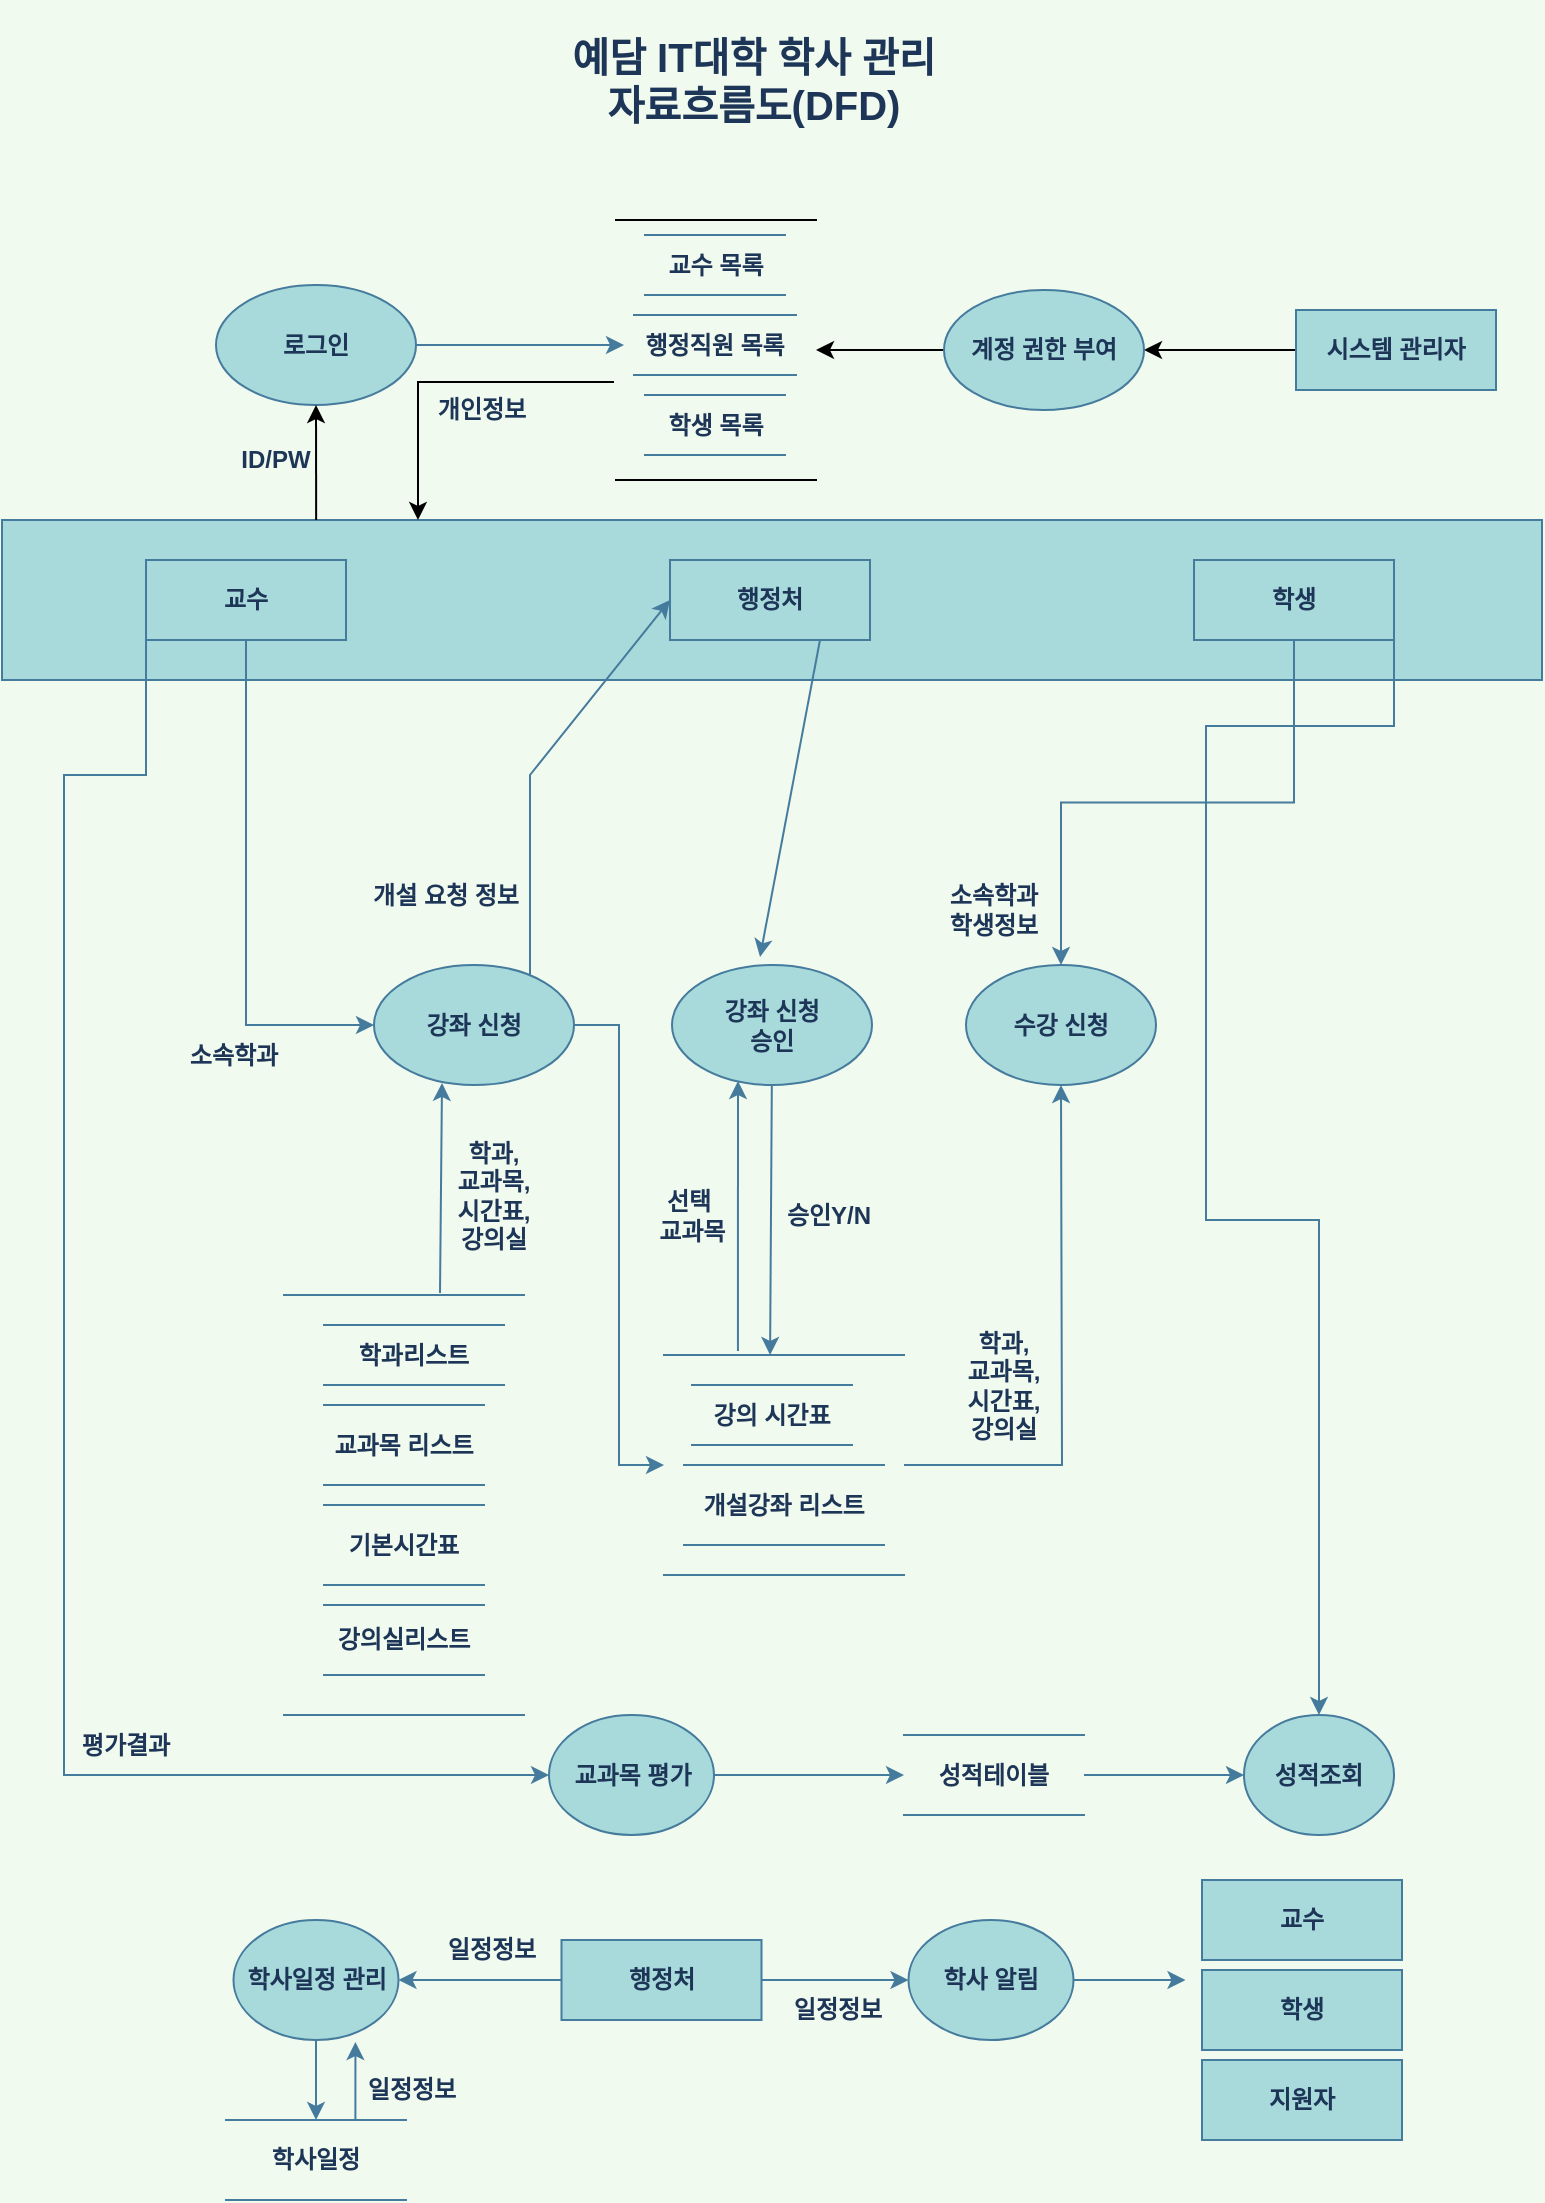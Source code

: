 <mxfile version="20.2.2" type="device" pages="2"><diagram id="mvgPFQH_pBVeS3zwTWpL" name="페이지-1"><mxGraphModel dx="841" dy="695" grid="1" gridSize="10" guides="1" tooltips="1" connect="1" arrows="1" fold="1" page="1" pageScale="1" pageWidth="827" pageHeight="1169" background="#F1FAEE" math="0" shadow="0"><root><mxCell id="0"/><mxCell id="1" parent="0"/><mxCell id="rc4kcuQrllGmfIC4RtSe-54" value="" style="rounded=0;whiteSpace=wrap;html=1;labelPosition=center;verticalLabelPosition=top;align=center;verticalAlign=bottom;fontStyle=1;fillColor=#A8DADC;strokeColor=#457B9D;fontColor=#1D3557;" parent="1" vertex="1"><mxGeometry x="23" y="300" width="770" height="80" as="geometry"/></mxCell><mxCell id="5xznS0viRbrFwqRoojOV-14" style="edgeStyle=orthogonalEdgeStyle;rounded=0;orthogonalLoop=1;jettySize=auto;html=1;exitX=1;exitY=0.25;exitDx=0;exitDy=0;entryX=0.5;entryY=0;entryDx=0;entryDy=0;fontStyle=1;labelBackgroundColor=#F1FAEE;strokeColor=#457B9D;fontColor=#1D3557;" parent="1" source="rc4kcuQrllGmfIC4RtSe-1" target="lZUPGdvUHcXAuBMS8ha5-7" edge="1"><mxGeometry relative="1" as="geometry"><Array as="points"><mxPoint x="625" y="403"/><mxPoint x="625" y="650"/><mxPoint x="682" y="650"/></Array></mxGeometry></mxCell><mxCell id="kKfpxM_QCzjCGFVqRYWb-4" style="edgeStyle=orthogonalEdgeStyle;rounded=0;orthogonalLoop=1;jettySize=auto;html=1;exitX=0.5;exitY=1;exitDx=0;exitDy=0;entryX=0.5;entryY=0;entryDx=0;entryDy=0;fontSize=12;labelBackgroundColor=#F1FAEE;strokeColor=#457B9D;fontColor=#1D3557;" parent="1" source="rc4kcuQrllGmfIC4RtSe-1" target="5xznS0viRbrFwqRoojOV-1" edge="1"><mxGeometry relative="1" as="geometry"/></mxCell><mxCell id="kKfpxM_QCzjCGFVqRYWb-3" style="edgeStyle=orthogonalEdgeStyle;rounded=0;orthogonalLoop=1;jettySize=auto;html=1;exitX=1;exitY=0.5;exitDx=0;exitDy=0;entryX=0;entryY=0.5;entryDx=0;entryDy=0;fontSize=12;labelBackgroundColor=#F1FAEE;strokeColor=#457B9D;fontColor=#1D3557;" parent="1" source="rc4kcuQrllGmfIC4RtSe-2" target="5rL8pszf8tHpsAX3QfmT-16" edge="1"><mxGeometry relative="1" as="geometry"/></mxCell><mxCell id="rc4kcuQrllGmfIC4RtSe-2" value="강좌 신청" style="ellipse;whiteSpace=wrap;html=1;fontStyle=1;fontSize=12;fillColor=#A8DADC;strokeColor=#457B9D;fontColor=#1D3557;" parent="1" vertex="1"><mxGeometry x="209" y="522.5" width="100" height="60" as="geometry"/></mxCell><mxCell id="5xznS0viRbrFwqRoojOV-16" style="edgeStyle=orthogonalEdgeStyle;rounded=0;orthogonalLoop=1;jettySize=auto;html=1;exitX=0;exitY=0.5;exitDx=0;exitDy=0;entryX=0;entryY=0.5;entryDx=0;entryDy=0;fontStyle=1;labelBackgroundColor=#F1FAEE;strokeColor=#457B9D;fontColor=#1D3557;" parent="1" source="rc4kcuQrllGmfIC4RtSe-4" target="5xznS0viRbrFwqRoojOV-15" edge="1"><mxGeometry relative="1" as="geometry"><Array as="points"><mxPoint x="54" y="427.5"/><mxPoint x="54" y="927.5"/></Array></mxGeometry></mxCell><mxCell id="rc4kcuQrllGmfIC4RtSe-9" value="개설강좌 리스트" style="shape=partialRectangle;whiteSpace=wrap;html=1;left=0;right=0;fillColor=none;fontStyle=1;strokeColor=#457B9D;fontColor=#1D3557;" parent="1" vertex="1"><mxGeometry x="364" y="772.5" width="100" height="40" as="geometry"/></mxCell><mxCell id="rc4kcuQrllGmfIC4RtSe-24" value="학생 목록" style="shape=partialRectangle;whiteSpace=wrap;html=1;left=0;right=0;fillColor=none;fontStyle=1;strokeColor=#457B9D;fontColor=#1D3557;" parent="1" vertex="1"><mxGeometry x="344.5" y="237.5" width="70" height="30" as="geometry"/></mxCell><mxCell id="rc4kcuQrllGmfIC4RtSe-25" value="교수 목록" style="shape=partialRectangle;whiteSpace=wrap;html=1;left=0;right=0;fillColor=none;fontStyle=1;strokeColor=#457B9D;fontColor=#1D3557;" parent="1" vertex="1"><mxGeometry x="344.5" y="157.5" width="70" height="30" as="geometry"/></mxCell><mxCell id="rc4kcuQrllGmfIC4RtSe-26" value="학과리스트" style="shape=partialRectangle;whiteSpace=wrap;html=1;left=0;right=0;fillColor=none;fontStyle=1;strokeColor=#457B9D;fontColor=#1D3557;" parent="1" vertex="1"><mxGeometry x="184" y="702.5" width="90" height="30" as="geometry"/></mxCell><mxCell id="rc4kcuQrllGmfIC4RtSe-33" value="강의실리스트" style="shape=partialRectangle;whiteSpace=wrap;html=1;left=0;right=0;fillColor=none;fontStyle=1;strokeColor=#457B9D;fontColor=#1D3557;" parent="1" vertex="1"><mxGeometry x="184" y="842.5" width="80" height="35" as="geometry"/></mxCell><mxCell id="Oprtr6oC2xN7_Xdj-hmA-3" style="edgeStyle=orthogonalEdgeStyle;rounded=0;orthogonalLoop=1;jettySize=auto;html=1;exitX=1;exitY=0.5;exitDx=0;exitDy=0;fontStyle=1;labelBackgroundColor=#F1FAEE;strokeColor=#457B9D;fontColor=#1D3557;" parent="1" source="Ha5POSenrONXyibbZMFF-6" edge="1"><mxGeometry relative="1" as="geometry"><mxPoint x="334" y="212.5" as="targetPoint"/><mxPoint x="224" y="212.5" as="sourcePoint"/></mxGeometry></mxCell><mxCell id="rc4kcuQrllGmfIC4RtSe-65" value="기본시간표" style="shape=partialRectangle;whiteSpace=wrap;html=1;left=0;right=0;fillColor=none;fontStyle=1;strokeColor=#457B9D;fontColor=#1D3557;" parent="1" vertex="1"><mxGeometry x="184" y="792.5" width="80" height="40" as="geometry"/></mxCell><mxCell id="rc4kcuQrllGmfIC4RtSe-66" value="강의 시간표" style="shape=partialRectangle;whiteSpace=wrap;html=1;left=0;right=0;fillColor=none;fontStyle=1;strokeColor=#457B9D;fontColor=#1D3557;" parent="1" vertex="1"><mxGeometry x="368" y="732.5" width="80" height="30" as="geometry"/></mxCell><mxCell id="rc4kcuQrllGmfIC4RtSe-68" value="교과목 리스트" style="shape=partialRectangle;whiteSpace=wrap;html=1;left=0;right=0;fillColor=none;fontStyle=1;strokeColor=#457B9D;fontColor=#1D3557;" parent="1" vertex="1"><mxGeometry x="184" y="742.5" width="80" height="40" as="geometry"/></mxCell><mxCell id="Oprtr6oC2xN7_Xdj-hmA-4" value="ID/PW" style="text;html=1;strokeColor=none;fillColor=none;align=center;verticalAlign=middle;whiteSpace=wrap;rounded=0;fontStyle=1;fontColor=#1D3557;" parent="1" vertex="1"><mxGeometry x="130" y="255" width="60" height="30" as="geometry"/></mxCell><mxCell id="Oprtr6oC2xN7_Xdj-hmA-9" value="개인정보" style="text;html=1;strokeColor=none;fillColor=none;align=center;verticalAlign=middle;whiteSpace=wrap;rounded=0;fontStyle=1;fontColor=#1D3557;" parent="1" vertex="1"><mxGeometry x="232.75" y="235" width="60" height="20" as="geometry"/></mxCell><mxCell id="5rL8pszf8tHpsAX3QfmT-3" value="" style="shape=partialRectangle;whiteSpace=wrap;html=1;left=0;right=0;fillColor=none;fontStyle=1;strokeColor=#457B9D;fontColor=#1D3557;" parent="1" vertex="1"><mxGeometry x="164" y="687.5" width="120" height="210" as="geometry"/></mxCell><mxCell id="5rL8pszf8tHpsAX3QfmT-5" value="" style="endArrow=classic;html=1;rounded=0;entryX=0.34;entryY=0.983;entryDx=0;entryDy=0;entryPerimeter=0;exitX=0.65;exitY=-0.005;exitDx=0;exitDy=0;exitPerimeter=0;fontStyle=1;labelBackgroundColor=#F1FAEE;strokeColor=#457B9D;fontColor=#1D3557;" parent="1" source="5rL8pszf8tHpsAX3QfmT-3" target="rc4kcuQrllGmfIC4RtSe-2" edge="1"><mxGeometry width="50" height="50" relative="1" as="geometry"><mxPoint x="254" y="652.5" as="sourcePoint"/><mxPoint x="304" y="602.5" as="targetPoint"/></mxGeometry></mxCell><mxCell id="5rL8pszf8tHpsAX3QfmT-6" value="학과, &lt;br&gt;교과목, &lt;br&gt;시간표, &lt;br&gt;강의실" style="text;html=1;strokeColor=none;fillColor=none;align=center;verticalAlign=middle;whiteSpace=wrap;rounded=0;fontStyle=1;fontColor=#1D3557;" parent="1" vertex="1"><mxGeometry x="239" y="607.5" width="60" height="60" as="geometry"/></mxCell><mxCell id="5rL8pszf8tHpsAX3QfmT-8" value="소속학과" style="text;html=1;strokeColor=none;fillColor=none;align=center;verticalAlign=middle;whiteSpace=wrap;rounded=0;fontStyle=1;fontColor=#1D3557;" parent="1" vertex="1"><mxGeometry x="104" y="552.5" width="70" height="30" as="geometry"/></mxCell><mxCell id="5rL8pszf8tHpsAX3QfmT-12" value="" style="endArrow=classic;html=1;rounded=0;exitX=0.78;exitY=0.083;exitDx=0;exitDy=0;exitPerimeter=0;entryX=0;entryY=0.5;entryDx=0;entryDy=0;fontStyle=1;labelBackgroundColor=#F1FAEE;strokeColor=#457B9D;fontColor=#1D3557;" parent="1" source="rc4kcuQrllGmfIC4RtSe-2" target="rc4kcuQrllGmfIC4RtSe-3" edge="1"><mxGeometry width="50" height="50" relative="1" as="geometry"><mxPoint x="424" y="617.5" as="sourcePoint"/><mxPoint x="474" y="567.5" as="targetPoint"/><Array as="points"><mxPoint x="287" y="427.5"/></Array></mxGeometry></mxCell><mxCell id="5rL8pszf8tHpsAX3QfmT-13" value="" style="endArrow=classic;html=1;rounded=0;exitX=0.75;exitY=1;exitDx=0;exitDy=0;entryX=0.44;entryY=-0.067;entryDx=0;entryDy=0;entryPerimeter=0;fontStyle=1;labelBackgroundColor=#F1FAEE;strokeColor=#457B9D;fontColor=#1D3557;" parent="1" source="rc4kcuQrllGmfIC4RtSe-3" target="5rL8pszf8tHpsAX3QfmT-25" edge="1"><mxGeometry width="50" height="50" relative="1" as="geometry"><mxPoint x="424" y="617.5" as="sourcePoint"/><mxPoint x="474" y="567.5" as="targetPoint"/></mxGeometry></mxCell><mxCell id="5rL8pszf8tHpsAX3QfmT-16" value="" style="shape=partialRectangle;whiteSpace=wrap;html=1;left=0;right=0;fillColor=none;fontStyle=1;strokeColor=#457B9D;fontColor=#1D3557;" parent="1" vertex="1"><mxGeometry x="354" y="717.5" width="120" height="110" as="geometry"/></mxCell><mxCell id="5rL8pszf8tHpsAX3QfmT-18" value="" style="endArrow=classic;html=1;rounded=0;entryX=0.5;entryY=1;entryDx=0;entryDy=0;exitX=1;exitY=0.5;exitDx=0;exitDy=0;fontStyle=1;labelBackgroundColor=#F1FAEE;strokeColor=#457B9D;fontColor=#1D3557;" parent="1" source="5rL8pszf8tHpsAX3QfmT-16" target="5xznS0viRbrFwqRoojOV-1" edge="1"><mxGeometry width="50" height="50" relative="1" as="geometry"><mxPoint x="484" y="617.5" as="sourcePoint"/><mxPoint x="414" y="677.5" as="targetPoint"/><Array as="points"><mxPoint x="553" y="772.5"/></Array></mxGeometry></mxCell><mxCell id="5rL8pszf8tHpsAX3QfmT-25" value="강좌 신청&lt;br style=&quot;font-size: 12px;&quot;&gt;승인" style="ellipse;whiteSpace=wrap;html=1;fontStyle=1;fontSize=12;fillColor=#A8DADC;strokeColor=#457B9D;fontColor=#1D3557;" parent="1" vertex="1"><mxGeometry x="358" y="522.5" width="100" height="60" as="geometry"/></mxCell><mxCell id="5rL8pszf8tHpsAX3QfmT-26" value="" style="endArrow=classic;html=1;rounded=0;exitX=0.308;exitY=-0.018;exitDx=0;exitDy=0;exitPerimeter=0;fontStyle=1;entryX=0.33;entryY=0.967;entryDx=0;entryDy=0;entryPerimeter=0;labelBackgroundColor=#F1FAEE;strokeColor=#457B9D;fontColor=#1D3557;" parent="1" source="5rL8pszf8tHpsAX3QfmT-16" target="5rL8pszf8tHpsAX3QfmT-25" edge="1"><mxGeometry width="50" height="50" relative="1" as="geometry"><mxPoint x="384" y="707.5" as="sourcePoint"/><mxPoint x="395" y="592.5" as="targetPoint"/></mxGeometry></mxCell><mxCell id="5rL8pszf8tHpsAX3QfmT-27" value="" style="endArrow=classic;html=1;rounded=0;fontStyle=1;entryX=0.442;entryY=0;entryDx=0;entryDy=0;entryPerimeter=0;labelBackgroundColor=#F1FAEE;strokeColor=#457B9D;fontColor=#1D3557;" parent="1" source="5rL8pszf8tHpsAX3QfmT-25" target="5rL8pszf8tHpsAX3QfmT-16" edge="1"><mxGeometry width="50" height="50" relative="1" as="geometry"><mxPoint x="414" y="592.5" as="sourcePoint"/><mxPoint x="408" y="712.5" as="targetPoint"/></mxGeometry></mxCell><mxCell id="5rL8pszf8tHpsAX3QfmT-28" value="개설 요청 정보" style="text;html=1;strokeColor=none;fillColor=none;align=center;verticalAlign=middle;whiteSpace=wrap;rounded=0;fontStyle=1;fontColor=#1D3557;" parent="1" vertex="1"><mxGeometry x="195" y="472.5" width="100" height="30" as="geometry"/></mxCell><mxCell id="OLia4w6uEYepMBFUY2mY-2" value="선택&lt;br&gt;&amp;nbsp;교과목" style="text;html=1;strokeColor=none;fillColor=none;align=center;verticalAlign=middle;whiteSpace=wrap;rounded=0;fontStyle=1;fontColor=#1D3557;" parent="1" vertex="1"><mxGeometry x="339" y="632.5" width="55" height="30" as="geometry"/></mxCell><mxCell id="OLia4w6uEYepMBFUY2mY-3" value="승인Y/N" style="text;html=1;strokeColor=none;fillColor=none;align=center;verticalAlign=middle;whiteSpace=wrap;rounded=0;fontStyle=1;fontColor=#1D3557;" parent="1" vertex="1"><mxGeometry x="409" y="632.5" width="55" height="30" as="geometry"/></mxCell><mxCell id="OLia4w6uEYepMBFUY2mY-4" value="소속학과&lt;br&gt;학생정보" style="text;html=1;strokeColor=none;fillColor=none;align=center;verticalAlign=middle;whiteSpace=wrap;rounded=0;fontStyle=1;fontColor=#1D3557;" parent="1" vertex="1"><mxGeometry x="484" y="480" width="70" height="30" as="geometry"/></mxCell><mxCell id="OLia4w6uEYepMBFUY2mY-5" value="학과, &lt;br&gt;교과목, &lt;br&gt;시간표, &lt;br&gt;강의실" style="text;html=1;strokeColor=none;fillColor=none;align=center;verticalAlign=middle;whiteSpace=wrap;rounded=0;fontStyle=1;fontColor=#1D3557;" parent="1" vertex="1"><mxGeometry x="494" y="702.5" width="60" height="60" as="geometry"/></mxCell><mxCell id="5xznS0viRbrFwqRoojOV-18" style="edgeStyle=orthogonalEdgeStyle;rounded=0;orthogonalLoop=1;jettySize=auto;html=1;exitX=1;exitY=0.5;exitDx=0;exitDy=0;entryX=0;entryY=0.5;entryDx=0;entryDy=0;fontStyle=1;labelBackgroundColor=#F1FAEE;strokeColor=#457B9D;fontColor=#1D3557;" parent="1" source="lZUPGdvUHcXAuBMS8ha5-6" target="lZUPGdvUHcXAuBMS8ha5-7" edge="1"><mxGeometry relative="1" as="geometry"/></mxCell><mxCell id="lZUPGdvUHcXAuBMS8ha5-6" value="성적테이블" style="shape=partialRectangle;whiteSpace=wrap;html=1;left=0;right=0;fillColor=none;fontStyle=1;strokeColor=#457B9D;fontColor=#1D3557;" parent="1" vertex="1"><mxGeometry x="474" y="907.5" width="90" height="40" as="geometry"/></mxCell><mxCell id="lZUPGdvUHcXAuBMS8ha5-7" value="성적조회" style="ellipse;whiteSpace=wrap;html=1;fontStyle=1;fillColor=#A8DADC;strokeColor=#457B9D;fontColor=#1D3557;" parent="1" vertex="1"><mxGeometry x="644" y="897.5" width="75" height="60" as="geometry"/></mxCell><mxCell id="5xznS0viRbrFwqRoojOV-1" value="수강 신청" style="ellipse;whiteSpace=wrap;html=1;fontStyle=1;fontSize=12;fillColor=#A8DADC;strokeColor=#457B9D;fontColor=#1D3557;" parent="1" vertex="1"><mxGeometry x="505" y="522.5" width="95" height="60" as="geometry"/></mxCell><mxCell id="5xznS0viRbrFwqRoojOV-17" style="edgeStyle=orthogonalEdgeStyle;rounded=0;orthogonalLoop=1;jettySize=auto;html=1;exitX=1;exitY=0.5;exitDx=0;exitDy=0;fontStyle=1;labelBackgroundColor=#F1FAEE;strokeColor=#457B9D;fontColor=#1D3557;" parent="1" source="5xznS0viRbrFwqRoojOV-15" target="lZUPGdvUHcXAuBMS8ha5-6" edge="1"><mxGeometry relative="1" as="geometry"/></mxCell><mxCell id="5xznS0viRbrFwqRoojOV-15" value="교과목 평가" style="ellipse;whiteSpace=wrap;html=1;fontStyle=1;fillColor=#A8DADC;strokeColor=#457B9D;fontColor=#1D3557;" parent="1" vertex="1"><mxGeometry x="296.5" y="897.5" width="82.5" height="60" as="geometry"/></mxCell><mxCell id="rc4kcuQrllGmfIC4RtSe-1" value="학생" style="rounded=0;whiteSpace=wrap;html=1;fontStyle=1;fillColor=#A8DADC;strokeColor=#457B9D;fontColor=#1D3557;" parent="1" vertex="1"><mxGeometry x="619" y="320" width="100" height="40" as="geometry"/></mxCell><mxCell id="rc4kcuQrllGmfIC4RtSe-3" value="행정처" style="rounded=0;whiteSpace=wrap;html=1;fontStyle=1;fillColor=#A8DADC;strokeColor=#457B9D;fontColor=#1D3557;" parent="1" vertex="1"><mxGeometry x="357" y="320" width="100" height="40" as="geometry"/></mxCell><mxCell id="L8hhQz4oEpqJzSxvctFy-10" style="edgeStyle=orthogonalEdgeStyle;rounded=0;orthogonalLoop=1;jettySize=auto;html=1;exitX=0.5;exitY=1;exitDx=0;exitDy=0;entryX=0;entryY=0.5;entryDx=0;entryDy=0;fontSize=12;labelBackgroundColor=#F1FAEE;strokeColor=#457B9D;fontColor=#1D3557;" parent="1" source="rc4kcuQrllGmfIC4RtSe-4" target="rc4kcuQrllGmfIC4RtSe-2" edge="1"><mxGeometry relative="1" as="geometry"/></mxCell><mxCell id="rc4kcuQrllGmfIC4RtSe-4" value="교수" style="rounded=0;whiteSpace=wrap;html=1;fontStyle=1;fillColor=#A8DADC;strokeColor=#457B9D;fontColor=#1D3557;" parent="1" vertex="1"><mxGeometry x="95" y="320" width="100" height="40" as="geometry"/></mxCell><mxCell id="sQsRggbC_ZK0hInP1Gug-4" value="예담 IT대학 학사 관리 &lt;br style=&quot;font-size: 20px;&quot;&gt;자료흐름도(DFD)" style="text;html=1;strokeColor=none;fillColor=none;align=center;verticalAlign=middle;whiteSpace=wrap;rounded=0;fontColor=#1D3557;fontSize=20;fontStyle=1" parent="1" vertex="1"><mxGeometry x="184" y="40" width="430" height="80" as="geometry"/></mxCell><mxCell id="mFo_n9Xzj253SpZrsof--2" style="edgeStyle=orthogonalEdgeStyle;rounded=0;orthogonalLoop=1;jettySize=auto;html=1;exitX=0.5;exitY=1;exitDx=0;exitDy=0;entryX=0.5;entryY=0;entryDx=0;entryDy=0;fontColor=#1D3557;strokeColor=#457B9D;fillColor=#A8DADC;" parent="1" source="8o06ItRzcqgwmUaejW6O-1" target="8o06ItRzcqgwmUaejW6O-3" edge="1"><mxGeometry relative="1" as="geometry"/></mxCell><mxCell id="8o06ItRzcqgwmUaejW6O-1" value="학사일정 관리" style="ellipse;whiteSpace=wrap;html=1;fontStyle=1;fillColor=#A8DADC;strokeColor=#457B9D;fontColor=#1D3557;" parent="1" vertex="1"><mxGeometry x="138.75" y="1000" width="82.5" height="60" as="geometry"/></mxCell><mxCell id="mFo_n9Xzj253SpZrsof--8" style="edgeStyle=orthogonalEdgeStyle;rounded=0;orthogonalLoop=1;jettySize=auto;html=1;exitX=1;exitY=0.5;exitDx=0;exitDy=0;fontColor=#1D3557;strokeColor=#457B9D;fillColor=#A8DADC;" parent="1" source="8o06ItRzcqgwmUaejW6O-2" edge="1"><mxGeometry relative="1" as="geometry"><mxPoint x="614.75" y="1030" as="targetPoint"/></mxGeometry></mxCell><mxCell id="8o06ItRzcqgwmUaejW6O-2" value="학사 알림" style="ellipse;whiteSpace=wrap;html=1;fontStyle=1;fillColor=#A8DADC;strokeColor=#457B9D;fontColor=#1D3557;" parent="1" vertex="1"><mxGeometry x="476.25" y="1000" width="82.5" height="60" as="geometry"/></mxCell><mxCell id="m9r3LZ04JssJmWbo6Gch-2" style="edgeStyle=orthogonalEdgeStyle;rounded=0;orthogonalLoop=1;jettySize=auto;html=1;exitX=0.75;exitY=0;exitDx=0;exitDy=0;entryX=0.739;entryY=1.017;entryDx=0;entryDy=0;entryPerimeter=0;fontColor=#1D3557;strokeColor=#457B9D;fillColor=#A8DADC;" parent="1" source="8o06ItRzcqgwmUaejW6O-3" target="8o06ItRzcqgwmUaejW6O-1" edge="1"><mxGeometry relative="1" as="geometry"/></mxCell><mxCell id="8o06ItRzcqgwmUaejW6O-3" value="학사일정" style="shape=partialRectangle;whiteSpace=wrap;html=1;left=0;right=0;fillColor=none;fontStyle=1;strokeColor=#457B9D;fontColor=#1D3557;" parent="1" vertex="1"><mxGeometry x="135" y="1100" width="90" height="40" as="geometry"/></mxCell><mxCell id="8o06ItRzcqgwmUaejW6O-4" value="평가결과" style="text;html=1;strokeColor=none;fillColor=none;align=center;verticalAlign=middle;whiteSpace=wrap;rounded=0;fontStyle=1;fontColor=#1D3557;" parent="1" vertex="1"><mxGeometry x="50" y="897.5" width="70" height="30" as="geometry"/></mxCell><mxCell id="mFo_n9Xzj253SpZrsof--1" style="edgeStyle=orthogonalEdgeStyle;rounded=0;orthogonalLoop=1;jettySize=auto;html=1;exitX=0;exitY=0.5;exitDx=0;exitDy=0;entryX=1;entryY=0.5;entryDx=0;entryDy=0;fontColor=#1D3557;strokeColor=#457B9D;fillColor=#A8DADC;" parent="1" source="b3f4qmE4Y7pNbjzTaPMt-1" target="8o06ItRzcqgwmUaejW6O-1" edge="1"><mxGeometry relative="1" as="geometry"/></mxCell><mxCell id="mFo_n9Xzj253SpZrsof--3" style="edgeStyle=orthogonalEdgeStyle;rounded=0;orthogonalLoop=1;jettySize=auto;html=1;exitX=1;exitY=0.5;exitDx=0;exitDy=0;entryX=0;entryY=0.5;entryDx=0;entryDy=0;fontColor=#1D3557;strokeColor=#457B9D;fillColor=#A8DADC;" parent="1" source="b3f4qmE4Y7pNbjzTaPMt-1" target="8o06ItRzcqgwmUaejW6O-2" edge="1"><mxGeometry relative="1" as="geometry"/></mxCell><mxCell id="b3f4qmE4Y7pNbjzTaPMt-1" value="행정처" style="rounded=0;whiteSpace=wrap;html=1;fontStyle=1;fillColor=#A8DADC;strokeColor=#457B9D;fontColor=#1D3557;" parent="1" vertex="1"><mxGeometry x="302.75" y="1010" width="100" height="40" as="geometry"/></mxCell><mxCell id="mFo_n9Xzj253SpZrsof--4" value="교수" style="rounded=0;whiteSpace=wrap;html=1;fontStyle=1;fillColor=#A8DADC;strokeColor=#457B9D;fontColor=#1D3557;" parent="1" vertex="1"><mxGeometry x="623" y="980" width="100" height="40" as="geometry"/></mxCell><mxCell id="mFo_n9Xzj253SpZrsof--6" value="지원자" style="rounded=0;whiteSpace=wrap;html=1;fontStyle=1;fillColor=#A8DADC;strokeColor=#457B9D;fontColor=#1D3557;" parent="1" vertex="1"><mxGeometry x="623" y="1070" width="100" height="40" as="geometry"/></mxCell><mxCell id="mFo_n9Xzj253SpZrsof--7" value="학생" style="rounded=0;whiteSpace=wrap;html=1;fontStyle=1;fillColor=#A8DADC;strokeColor=#457B9D;fontColor=#1D3557;" parent="1" vertex="1"><mxGeometry x="623" y="1025" width="100" height="40" as="geometry"/></mxCell><mxCell id="m9r3LZ04JssJmWbo6Gch-3" value="일정정보" style="text;html=1;strokeColor=none;fillColor=none;align=center;verticalAlign=middle;whiteSpace=wrap;rounded=0;fontStyle=1;fontColor=#1D3557;" parent="1" vertex="1"><mxGeometry x="192.75" y="1070" width="70" height="30" as="geometry"/></mxCell><mxCell id="m9r3LZ04JssJmWbo6Gch-4" value="일정정보" style="text;html=1;strokeColor=none;fillColor=none;align=center;verticalAlign=middle;whiteSpace=wrap;rounded=0;fontStyle=1;fontColor=#1D3557;" parent="1" vertex="1"><mxGeometry x="406.25" y="1030" width="70" height="30" as="geometry"/></mxCell><mxCell id="m9r3LZ04JssJmWbo6Gch-5" value="일정정보" style="text;html=1;strokeColor=none;fillColor=none;align=center;verticalAlign=middle;whiteSpace=wrap;rounded=0;fontStyle=1;fontColor=#1D3557;" parent="1" vertex="1"><mxGeometry x="232.75" y="1000" width="70" height="30" as="geometry"/></mxCell><mxCell id="Ha5POSenrONXyibbZMFF-1" value="행정직원 목록" style="shape=partialRectangle;whiteSpace=wrap;html=1;left=0;right=0;fillColor=none;fontStyle=1;strokeColor=#457B9D;fontColor=#1D3557;" vertex="1" parent="1"><mxGeometry x="339" y="197.5" width="81" height="30" as="geometry"/></mxCell><mxCell id="Ha5POSenrONXyibbZMFF-3" value="" style="shape=partialRectangle;whiteSpace=wrap;html=1;left=0;right=0;fillColor=none;" vertex="1" parent="1"><mxGeometry x="330" y="150" width="100" height="130" as="geometry"/></mxCell><mxCell id="Ha5POSenrONXyibbZMFF-9" style="edgeStyle=orthogonalEdgeStyle;rounded=0;orthogonalLoop=1;jettySize=auto;html=1;exitX=0;exitY=0.5;exitDx=0;exitDy=0;entryX=1;entryY=0.5;entryDx=0;entryDy=0;" edge="1" parent="1" source="Ha5POSenrONXyibbZMFF-4" target="Ha5POSenrONXyibbZMFF-7"><mxGeometry relative="1" as="geometry"/></mxCell><mxCell id="Ha5POSenrONXyibbZMFF-4" value="시스템 관리자" style="rounded=0;whiteSpace=wrap;html=1;fontStyle=1;fillColor=#A8DADC;strokeColor=#457B9D;fontColor=#1D3557;" vertex="1" parent="1"><mxGeometry x="670" y="195" width="100" height="40" as="geometry"/></mxCell><mxCell id="Ha5POSenrONXyibbZMFF-6" value="로그인" style="ellipse;whiteSpace=wrap;html=1;fontStyle=1;fontSize=12;fillColor=#A8DADC;strokeColor=#457B9D;fontColor=#1D3557;" vertex="1" parent="1"><mxGeometry x="130" y="182.5" width="100" height="60" as="geometry"/></mxCell><mxCell id="Ha5POSenrONXyibbZMFF-10" style="edgeStyle=orthogonalEdgeStyle;rounded=0;orthogonalLoop=1;jettySize=auto;html=1;exitX=0;exitY=0.5;exitDx=0;exitDy=0;entryX=1;entryY=0.5;entryDx=0;entryDy=0;" edge="1" parent="1" source="Ha5POSenrONXyibbZMFF-7" target="Ha5POSenrONXyibbZMFF-3"><mxGeometry relative="1" as="geometry"/></mxCell><mxCell id="Ha5POSenrONXyibbZMFF-7" value="계정 권한 부여" style="ellipse;whiteSpace=wrap;html=1;fontStyle=1;fontSize=12;fillColor=#A8DADC;strokeColor=#457B9D;fontColor=#1D3557;" vertex="1" parent="1"><mxGeometry x="494" y="185" width="100" height="60" as="geometry"/></mxCell><mxCell id="Ha5POSenrONXyibbZMFF-16" value="" style="edgeStyle=segmentEdgeStyle;endArrow=classic;html=1;rounded=0;exitX=-0.01;exitY=0.623;exitDx=0;exitDy=0;exitPerimeter=0;" edge="1" parent="1" source="Ha5POSenrONXyibbZMFF-3" target="rc4kcuQrllGmfIC4RtSe-54"><mxGeometry width="50" height="50" relative="1" as="geometry"><mxPoint x="390" y="400" as="sourcePoint"/><mxPoint x="230" y="260" as="targetPoint"/><Array as="points"><mxPoint x="231" y="231"/></Array></mxGeometry></mxCell><mxCell id="Ha5POSenrONXyibbZMFF-26" value="" style="endArrow=classic;html=1;rounded=0;exitX=0.204;exitY=0;exitDx=0;exitDy=0;exitPerimeter=0;entryX=0.5;entryY=1;entryDx=0;entryDy=0;" edge="1" parent="1" source="rc4kcuQrllGmfIC4RtSe-54" target="Ha5POSenrONXyibbZMFF-6"><mxGeometry width="50" height="50" relative="1" as="geometry"><mxPoint x="390" y="400" as="sourcePoint"/><mxPoint x="440" y="350" as="targetPoint"/></mxGeometry></mxCell></root></mxGraphModel></diagram><diagram id="_Avq4Zib8VRfgAcJbYfs" name="페이지-3"><mxGraphModel dx="841" dy="695" grid="1" gridSize="10" guides="1" tooltips="1" connect="1" arrows="1" fold="1" page="1" pageScale="1" pageWidth="827" pageHeight="1169" background="#F1FAEE" math="0" shadow="0"><root><mxCell id="0"/><mxCell id="1" parent="0"/><mxCell id="WfSev2foNOH8C6n5xR5K-1" value="" style="rounded=0;whiteSpace=wrap;html=1;labelPosition=center;verticalLabelPosition=top;align=center;verticalAlign=bottom;fontStyle=1;fillColor=#A8DADC;strokeColor=#457B9D;fontColor=#1D3557;" parent="1" vertex="1"><mxGeometry x="40" y="120" width="750" height="80" as="geometry"/></mxCell><mxCell id="OD19gXkwmRyfy-bp61At-4" style="edgeStyle=orthogonalEdgeStyle;rounded=0;orthogonalLoop=1;jettySize=auto;html=1;exitX=0;exitY=0.5;exitDx=0;exitDy=0;entryX=0;entryY=0.5;entryDx=0;entryDy=0;fontStyle=1;strokeColor=#457B9D;fontColor=#1D3557;labelBackgroundColor=#F1FAEE;" parent="1" source="WfSev2foNOH8C6n5xR5K-5" target="OD19gXkwmRyfy-bp61At-3" edge="1"><mxGeometry relative="1" as="geometry"><Array as="points"><mxPoint x="70" y="160"/><mxPoint x="70" y="980"/></Array></mxGeometry></mxCell><mxCell id="akts1kt8EkTt9rI3_giu-1" value="진로탐색,&lt;br&gt;적성검사" style="ellipse;whiteSpace=wrap;html=1;fontStyle=1;fillColor=#A8DADC;strokeColor=#457B9D;fontColor=#1D3557;" parent="1" vertex="1"><mxGeometry x="460" y="620" width="120" height="80" as="geometry"/></mxCell><mxCell id="akts1kt8EkTt9rI3_giu-4" value="검사결과" style="shape=partialRectangle;whiteSpace=wrap;html=1;left=0;right=0;fillColor=none;fontStyle=1;strokeColor=#457B9D;fontColor=#1D3557;" parent="1" vertex="1"><mxGeometry x="280" y="780" width="100" height="50" as="geometry"/></mxCell><mxCell id="akts1kt8EkTt9rI3_giu-5" value="" style="endArrow=classic;html=1;rounded=0;entryX=0.75;entryY=0;entryDx=0;entryDy=0;exitX=0;exitY=0.5;exitDx=0;exitDy=0;fontStyle=1;strokeColor=#457B9D;fontColor=#1D3557;labelBackgroundColor=#F1FAEE;" parent="1" source="akts1kt8EkTt9rI3_giu-1" target="akts1kt8EkTt9rI3_giu-4" edge="1"><mxGeometry width="50" height="50" relative="1" as="geometry"><mxPoint x="230" y="710" as="sourcePoint"/><mxPoint x="280" y="660" as="targetPoint"/></mxGeometry></mxCell><mxCell id="sNzNqE3rTsp2iSbqXFL_-12" style="edgeStyle=orthogonalEdgeStyle;rounded=0;orthogonalLoop=1;jettySize=auto;html=1;fontColor=#1D3557;strokeColor=#457B9D;fillColor=#A8DADC;entryX=0.57;entryY=0.02;entryDx=0;entryDy=0;entryPerimeter=0;labelBackgroundColor=#F1FAEE;" parent="1" target="akts1kt8EkTt9rI3_giu-19" edge="1"><mxGeometry relative="1" as="geometry"><mxPoint x="650" y="780" as="targetPoint"/><mxPoint x="677" y="700" as="sourcePoint"/></mxGeometry></mxCell><mxCell id="akts1kt8EkTt9rI3_giu-8" value="상담신청" style="ellipse;whiteSpace=wrap;html=1;fontStyle=1;fillColor=#A8DADC;strokeColor=#457B9D;fontColor=#1D3557;" parent="1" vertex="1"><mxGeometry x="630" y="620" width="120" height="80" as="geometry"/></mxCell><mxCell id="akts1kt8EkTt9rI3_giu-9" value="진로탐색문답지&lt;br&gt;(학과별)" style="shape=partialRectangle;whiteSpace=wrap;html=1;left=0;right=0;fillColor=none;fontStyle=1;strokeColor=#457B9D;fontColor=#1D3557;" parent="1" vertex="1"><mxGeometry x="460" y="780" width="100" height="50" as="geometry"/></mxCell><mxCell id="akts1kt8EkTt9rI3_giu-14" value="" style="endArrow=classic;html=1;rounded=0;exitX=0.67;exitY=0.02;exitDx=0;exitDy=0;fontStyle=1;strokeColor=#457B9D;fontColor=#1D3557;labelBackgroundColor=#F1FAEE;exitPerimeter=0;" parent="1" source="akts1kt8EkTt9rI3_giu-9" edge="1"><mxGeometry width="50" height="50" relative="1" as="geometry"><mxPoint x="260" y="790" as="sourcePoint"/><mxPoint x="527" y="700" as="targetPoint"/></mxGeometry></mxCell><mxCell id="sNzNqE3rTsp2iSbqXFL_-11" style="edgeStyle=orthogonalEdgeStyle;rounded=0;orthogonalLoop=1;jettySize=auto;html=1;exitX=0.75;exitY=0;exitDx=0;exitDy=0;fontColor=#1D3557;strokeColor=#457B9D;fillColor=#A8DADC;labelBackgroundColor=#F1FAEE;" parent="1" source="akts1kt8EkTt9rI3_giu-19" edge="1"><mxGeometry relative="1" as="geometry"><mxPoint x="695" y="700" as="targetPoint"/></mxGeometry></mxCell><mxCell id="akts1kt8EkTt9rI3_giu-19" value="상담스케줄&lt;br&gt;(대기 리스트)" style="shape=partialRectangle;whiteSpace=wrap;html=1;left=0;right=0;fillColor=none;fontStyle=1;strokeColor=#457B9D;fontColor=#1D3557;" parent="1" vertex="1"><mxGeometry x="620" y="780" width="100" height="50" as="geometry"/></mxCell><mxCell id="akts1kt8EkTt9rI3_giu-21" value="스케줄설정" style="ellipse;whiteSpace=wrap;html=1;fontStyle=1;fillColor=#A8DADC;strokeColor=#457B9D;fontColor=#1D3557;" parent="1" vertex="1"><mxGeometry x="120" y="620" width="120" height="80" as="geometry"/></mxCell><mxCell id="akts1kt8EkTt9rI3_giu-23" value="" style="endArrow=classic;html=1;rounded=0;exitX=0.5;exitY=1;exitDx=0;exitDy=0;entryX=0.25;entryY=1;entryDx=0;entryDy=0;fontStyle=1;strokeColor=#457B9D;fontColor=#1D3557;labelBackgroundColor=#F1FAEE;" parent="1" source="akts1kt8EkTt9rI3_giu-21" target="akts1kt8EkTt9rI3_giu-19" edge="1"><mxGeometry width="50" height="50" relative="1" as="geometry"><mxPoint x="430" y="740" as="sourcePoint"/><mxPoint x="480" y="690" as="targetPoint"/><Array as="points"><mxPoint x="180" y="920"/><mxPoint x="645" y="920"/></Array></mxGeometry></mxCell><mxCell id="akts1kt8EkTt9rI3_giu-24" value="일정정보" style="text;html=1;strokeColor=none;fillColor=none;align=center;verticalAlign=middle;whiteSpace=wrap;rounded=0;fontStyle=1;fontColor=#1D3557;" parent="1" vertex="1"><mxGeometry x="120" y="570" width="60" height="30" as="geometry"/></mxCell><mxCell id="akts1kt8EkTt9rI3_giu-27" value="일정정보" style="text;html=1;strokeColor=none;fillColor=none;align=center;verticalAlign=middle;whiteSpace=wrap;rounded=0;fontStyle=1;fontColor=#1D3557;" parent="1" vertex="1"><mxGeometry x="700" y="730" width="60" height="30" as="geometry"/></mxCell><mxCell id="akts1kt8EkTt9rI3_giu-28" value="학생정보" style="text;html=1;strokeColor=none;fillColor=none;align=center;verticalAlign=middle;whiteSpace=wrap;rounded=0;fontStyle=1;fontColor=#1D3557;" parent="1" vertex="1"><mxGeometry x="610" y="730" width="60" height="30" as="geometry"/></mxCell><mxCell id="akts1kt8EkTt9rI3_giu-30" value="학과정보" style="text;html=1;strokeColor=none;fillColor=none;align=center;verticalAlign=middle;whiteSpace=wrap;rounded=0;fontStyle=1;fontColor=#1D3557;" parent="1" vertex="1"><mxGeometry x="450" y="720" width="60" height="30" as="geometry"/></mxCell><mxCell id="akts1kt8EkTt9rI3_giu-32" value="" style="endArrow=classic;html=1;rounded=0;exitX=0.408;exitY=1;exitDx=0;exitDy=0;entryX=0.5;entryY=0;entryDx=0;entryDy=0;fontStyle=1;strokeColor=#457B9D;fontColor=#1D3557;labelBackgroundColor=#F1FAEE;exitPerimeter=0;" parent="1" source="akts1kt8EkTt9rI3_giu-1" target="akts1kt8EkTt9rI3_giu-9" edge="1"><mxGeometry width="50" height="50" relative="1" as="geometry"><mxPoint x="430" y="850" as="sourcePoint"/><mxPoint x="480" y="800" as="targetPoint"/></mxGeometry></mxCell><mxCell id="akts1kt8EkTt9rI3_giu-33" value="문항정보(학과별)" style="text;html=1;strokeColor=none;fillColor=none;align=center;verticalAlign=middle;whiteSpace=wrap;rounded=0;fontStyle=1;fontColor=#1D3557;" parent="1" vertex="1"><mxGeometry x="524" y="730" width="60" height="30" as="geometry"/></mxCell><mxCell id="akts1kt8EkTt9rI3_giu-34" value="검사정보" style="text;html=1;strokeColor=none;fillColor=none;align=center;verticalAlign=middle;whiteSpace=wrap;rounded=0;fontStyle=1;fontColor=#1D3557;" parent="1" vertex="1"><mxGeometry x="380" y="740" width="60" height="30" as="geometry"/></mxCell><mxCell id="akts1kt8EkTt9rI3_giu-38" value="학생정보" style="text;html=1;strokeColor=none;fillColor=none;align=center;verticalAlign=middle;whiteSpace=wrap;rounded=0;fontStyle=1;fontColor=#1D3557;" parent="1" vertex="1"><mxGeometry x="460" y="570" width="60" height="30" as="geometry"/></mxCell><mxCell id="akts1kt8EkTt9rI3_giu-39" value="비대면 상담&lt;br&gt;(1:1채팅)" style="ellipse;whiteSpace=wrap;html=1;fontStyle=1;fillColor=#A8DADC;strokeColor=#457B9D;fontColor=#1D3557;" parent="1" vertex="1"><mxGeometry x="474" y="950" width="120" height="80" as="geometry"/></mxCell><mxCell id="akts1kt8EkTt9rI3_giu-41" value="" style="endArrow=classic;html=1;rounded=0;fontStyle=1;strokeColor=#457B9D;fontColor=#1D3557;labelBackgroundColor=#F1FAEE;" parent="1" target="akts1kt8EkTt9rI3_giu-39" edge="1"><mxGeometry width="50" height="50" relative="1" as="geometry"><mxPoint x="676" y="830" as="sourcePoint"/><mxPoint x="480" y="900" as="targetPoint"/><Array as="points"><mxPoint x="676" y="990"/></Array></mxGeometry></mxCell><mxCell id="akts1kt8EkTt9rI3_giu-43" value="" style="endArrow=classic;html=1;rounded=0;exitX=0.5;exitY=0;exitDx=0;exitDy=0;entryX=0.342;entryY=1;entryDx=0;entryDy=0;entryPerimeter=0;fontStyle=1;strokeColor=#457B9D;fontColor=#1D3557;labelBackgroundColor=#F1FAEE;" parent="1" source="akts1kt8EkTt9rI3_giu-4" target="akts1kt8EkTt9rI3_giu-45" edge="1"><mxGeometry width="50" height="50" relative="1" as="geometry"><mxPoint x="430" y="640" as="sourcePoint"/><mxPoint x="130" y="900" as="targetPoint"/><Array as="points"/></mxGeometry></mxCell><mxCell id="akts1kt8EkTt9rI3_giu-45" value="검사결과 조회" style="ellipse;whiteSpace=wrap;html=1;fontStyle=1;fillColor=#A8DADC;strokeColor=#457B9D;fontColor=#1D3557;" parent="1" vertex="1"><mxGeometry x="290" y="620" width="120" height="80" as="geometry"/></mxCell><mxCell id="akts1kt8EkTt9rI3_giu-47" style="edgeStyle=orthogonalEdgeStyle;rounded=0;orthogonalLoop=1;jettySize=auto;html=1;exitX=0.5;exitY=1;exitDx=0;exitDy=0;fontStyle=1;strokeColor=#457B9D;fontColor=#1D3557;labelBackgroundColor=#F1FAEE;" parent="1" source="akts1kt8EkTt9rI3_giu-24" target="akts1kt8EkTt9rI3_giu-24" edge="1"><mxGeometry relative="1" as="geometry"/></mxCell><mxCell id="akts1kt8EkTt9rI3_giu-48" value="상담학생정보" style="text;html=1;strokeColor=none;fillColor=none;align=center;verticalAlign=middle;whiteSpace=wrap;rounded=0;fontStyle=1;fontColor=#1D3557;" parent="1" vertex="1"><mxGeometry x="290" y="570" width="60" height="30" as="geometry"/></mxCell><mxCell id="akts1kt8EkTt9rI3_giu-51" value="검사결과" style="text;html=1;strokeColor=none;fillColor=none;align=center;verticalAlign=middle;whiteSpace=wrap;rounded=0;fontStyle=1;fontColor=#1D3557;" parent="1" vertex="1"><mxGeometry x="270" y="730" width="60" height="30" as="geometry"/></mxCell><mxCell id="mMw0tRSJQf4tLhxu-m3s-1" value="채팅내역" style="shape=partialRectangle;whiteSpace=wrap;html=1;left=0;right=0;fillColor=none;fontStyle=1;strokeColor=#457B9D;fontColor=#1D3557;" parent="1" vertex="1"><mxGeometry x="484" y="1090" width="100" height="50" as="geometry"/></mxCell><mxCell id="mMw0tRSJQf4tLhxu-m3s-2" value="상담일지" style="shape=partialRectangle;whiteSpace=wrap;html=1;left=0;right=0;fillColor=none;fontStyle=1;strokeColor=#457B9D;fontColor=#1D3557;" parent="1" vertex="1"><mxGeometry x="130" y="1090" width="100" height="50" as="geometry"/></mxCell><mxCell id="mMw0tRSJQf4tLhxu-m3s-4" value="" style="endArrow=classic;html=1;rounded=0;exitX=0.5;exitY=1;exitDx=0;exitDy=0;entryX=0.5;entryY=0;entryDx=0;entryDy=0;fontStyle=1;strokeColor=#457B9D;fontColor=#1D3557;labelBackgroundColor=#F1FAEE;" parent="1" source="OD19gXkwmRyfy-bp61At-3" target="mMw0tRSJQf4tLhxu-m3s-2" edge="1"><mxGeometry width="50" height="50" relative="1" as="geometry"><mxPoint x="490" y="920" as="sourcePoint"/><mxPoint x="540" y="870" as="targetPoint"/></mxGeometry></mxCell><mxCell id="TZkchWx_9gD4-ihaXRXI-1" value="" style="endArrow=classic;html=1;rounded=0;exitX=0.5;exitY=1;exitDx=0;exitDy=0;fontStyle=1;strokeColor=#457B9D;fontColor=#1D3557;labelBackgroundColor=#F1FAEE;" parent="1" source="akts1kt8EkTt9rI3_giu-39" target="mMw0tRSJQf4tLhxu-m3s-1" edge="1"><mxGeometry width="50" height="50" relative="1" as="geometry"><mxPoint x="440" y="920" as="sourcePoint"/><mxPoint x="490" y="870" as="targetPoint"/></mxGeometry></mxCell><mxCell id="TZkchWx_9gD4-ihaXRXI-2" value="" style="endArrow=classic;html=1;rounded=0;exitX=0.45;exitY=1.05;exitDx=0;exitDy=0;exitPerimeter=0;entryX=0;entryY=0.5;entryDx=0;entryDy=0;fontStyle=1;strokeColor=#457B9D;fontColor=#1D3557;labelBackgroundColor=#F1FAEE;" parent="1" source="akts1kt8EkTt9rI3_giu-4" target="akts1kt8EkTt9rI3_giu-39" edge="1"><mxGeometry width="50" height="50" relative="1" as="geometry"><mxPoint x="430" y="920" as="sourcePoint"/><mxPoint x="480" y="870" as="targetPoint"/><Array as="points"><mxPoint x="325" y="990"/></Array></mxGeometry></mxCell><mxCell id="OD19gXkwmRyfy-bp61At-1" value="검사결과" style="text;html=1;strokeColor=none;fillColor=none;align=center;verticalAlign=middle;whiteSpace=wrap;rounded=0;fontStyle=1;fontColor=#1D3557;" parent="1" vertex="1"><mxGeometry x="330" y="950" width="60" height="30" as="geometry"/></mxCell><mxCell id="OD19gXkwmRyfy-bp61At-2" value="일정정보" style="text;html=1;strokeColor=none;fillColor=none;align=center;verticalAlign=middle;whiteSpace=wrap;rounded=0;fontStyle=1;fontColor=#1D3557;" parent="1" vertex="1"><mxGeometry x="610" y="950" width="60" height="30" as="geometry"/></mxCell><mxCell id="OD19gXkwmRyfy-bp61At-3" value="상담일지 작성 및&lt;br&gt;조회" style="ellipse;whiteSpace=wrap;html=1;fontStyle=1;fillColor=#A8DADC;strokeColor=#457B9D;fontColor=#1D3557;" parent="1" vertex="1"><mxGeometry x="120" y="940" width="120" height="80" as="geometry"/></mxCell><mxCell id="OD19gXkwmRyfy-bp61At-6" value="상담내용" style="text;html=1;strokeColor=none;fillColor=none;align=center;verticalAlign=middle;whiteSpace=wrap;rounded=0;fontStyle=1;fontColor=#1D3557;" parent="1" vertex="1"><mxGeometry x="10" y="920" width="60" height="30" as="geometry"/></mxCell><mxCell id="sNzNqE3rTsp2iSbqXFL_-7" style="edgeStyle=orthogonalEdgeStyle;rounded=0;orthogonalLoop=1;jettySize=auto;html=1;exitX=1;exitY=0.75;exitDx=0;exitDy=0;fontColor=#1D3557;strokeColor=#457B9D;fillColor=#A8DADC;labelBackgroundColor=#F1FAEE;" parent="1" source="WfSev2foNOH8C6n5xR5K-2" target="akts1kt8EkTt9rI3_giu-1" edge="1"><mxGeometry relative="1" as="geometry"><Array as="points"><mxPoint x="760" y="170"/><mxPoint x="760" y="580"/><mxPoint x="520" y="580"/></Array></mxGeometry></mxCell><mxCell id="sNzNqE3rTsp2iSbqXFL_-8" style="edgeStyle=orthogonalEdgeStyle;rounded=0;orthogonalLoop=1;jettySize=auto;html=1;exitX=1;exitY=0.5;exitDx=0;exitDy=0;entryX=1;entryY=0.5;entryDx=0;entryDy=0;fontColor=#1D3557;strokeColor=#457B9D;fillColor=#A8DADC;labelBackgroundColor=#F1FAEE;" parent="1" source="WfSev2foNOH8C6n5xR5K-2" target="akts1kt8EkTt9rI3_giu-8" edge="1"><mxGeometry relative="1" as="geometry"><Array as="points"><mxPoint x="780" y="160"/><mxPoint x="780" y="660"/></Array></mxGeometry></mxCell><mxCell id="Olv8ZtKvgEFJX_Pvyj-R-8" style="edgeStyle=orthogonalEdgeStyle;rounded=0;orthogonalLoop=1;jettySize=auto;html=1;exitX=0.5;exitY=1;exitDx=0;exitDy=0;labelBackgroundColor=#F1FAEE;strokeColor=#457B9D;fontColor=#1D3557;" parent="1" source="WfSev2foNOH8C6n5xR5K-2" target="Olv8ZtKvgEFJX_Pvyj-R-3" edge="1"><mxGeometry relative="1" as="geometry"/></mxCell><mxCell id="x0MZDrx9-Ol52mTZA-MR-9" style="edgeStyle=orthogonalEdgeStyle;rounded=0;orthogonalLoop=1;jettySize=auto;html=1;exitX=1;exitY=1;exitDx=0;exitDy=0;entryX=1;entryY=0.5;entryDx=0;entryDy=0;fontColor=#1D3557;strokeColor=#457B9D;fillColor=#A8DADC;labelBackgroundColor=#F1FAEE;" parent="1" source="WfSev2foNOH8C6n5xR5K-2" target="x0MZDrx9-Ol52mTZA-MR-6" edge="1"><mxGeometry relative="1" as="geometry"/></mxCell><mxCell id="WfSev2foNOH8C6n5xR5K-2" value="학생" style="rounded=0;whiteSpace=wrap;html=1;fontStyle=1;fillColor=#A8DADC;strokeColor=#457B9D;fontColor=#1D3557;" parent="1" vertex="1"><mxGeometry x="610" y="140" width="100" height="40" as="geometry"/></mxCell><mxCell id="sNzNqE3rTsp2iSbqXFL_-1" style="edgeStyle=orthogonalEdgeStyle;rounded=0;orthogonalLoop=1;jettySize=auto;html=1;exitX=1;exitY=0.5;exitDx=0;exitDy=0;fontColor=#1D3557;strokeColor=#457B9D;fillColor=#A8DADC;labelBackgroundColor=#F1FAEE;" parent="1" source="WfSev2foNOH8C6n5xR5K-5" target="akts1kt8EkTt9rI3_giu-45" edge="1"><mxGeometry relative="1" as="geometry"/></mxCell><mxCell id="sNzNqE3rTsp2iSbqXFL_-3" style="edgeStyle=orthogonalEdgeStyle;rounded=0;orthogonalLoop=1;jettySize=auto;html=1;exitX=0.25;exitY=1;exitDx=0;exitDy=0;entryX=0.5;entryY=0;entryDx=0;entryDy=0;fontColor=#1D3557;strokeColor=#457B9D;fillColor=#A8DADC;labelBackgroundColor=#F1FAEE;" parent="1" source="WfSev2foNOH8C6n5xR5K-5" target="akts1kt8EkTt9rI3_giu-21" edge="1"><mxGeometry relative="1" as="geometry"><Array as="points"><mxPoint x="180" y="180"/></Array></mxGeometry></mxCell><mxCell id="x0MZDrx9-Ol52mTZA-MR-10" style="edgeStyle=orthogonalEdgeStyle;rounded=0;orthogonalLoop=1;jettySize=auto;html=1;exitX=0;exitY=1;exitDx=0;exitDy=0;entryX=0;entryY=0.5;entryDx=0;entryDy=0;fontColor=#1D3557;strokeColor=#457B9D;fillColor=#A8DADC;labelBackgroundColor=#F1FAEE;" parent="1" source="WfSev2foNOH8C6n5xR5K-5" target="x0MZDrx9-Ol52mTZA-MR-6" edge="1"><mxGeometry relative="1" as="geometry"/></mxCell><mxCell id="WfSev2foNOH8C6n5xR5K-5" value="교수" style="rounded=0;whiteSpace=wrap;html=1;fontStyle=1;fillColor=#A8DADC;strokeColor=#457B9D;fontColor=#1D3557;" parent="1" vertex="1"><mxGeometry x="120" y="140" width="100" height="40" as="geometry"/></mxCell><mxCell id="_Zl_FpgTV0NqWUGn_Jw_-1" value="예담 IT대학 학사 관리 &lt;br style=&quot;font-size: 20px;&quot;&gt;자료흐름도(DFD)" style="text;html=1;strokeColor=none;fillColor=none;align=center;verticalAlign=middle;whiteSpace=wrap;rounded=0;fontColor=#1D3557;fontSize=20;fontStyle=1" parent="1" vertex="1"><mxGeometry x="205" y="20" width="430" height="80" as="geometry"/></mxCell><mxCell id="ZwIkQ0pW0WOvEJYFfLaT-3" style="edgeStyle=orthogonalEdgeStyle;rounded=0;orthogonalLoop=1;jettySize=auto;html=1;exitX=0.5;exitY=1;exitDx=0;exitDy=0;labelBackgroundColor=#F1FAEE;strokeColor=#457B9D;fontColor=#1D3557;" parent="1" source="ZwIkQ0pW0WOvEJYFfLaT-1" target="ZwIkQ0pW0WOvEJYFfLaT-2" edge="1"><mxGeometry relative="1" as="geometry"/></mxCell><mxCell id="ZwIkQ0pW0WOvEJYFfLaT-1" value="행정처" style="rounded=0;whiteSpace=wrap;html=1;fontStyle=1;fillColor=#A8DADC;strokeColor=#457B9D;fontColor=#1D3557;" parent="1" vertex="1"><mxGeometry x="374" y="140" width="100" height="40" as="geometry"/></mxCell><mxCell id="dJoQz98_FY9GHWAtvfXM-2" style="edgeStyle=orthogonalEdgeStyle;rounded=0;orthogonalLoop=1;jettySize=auto;html=1;exitX=0.5;exitY=1;exitDx=0;exitDy=0;entryX=0.5;entryY=0;entryDx=0;entryDy=0;labelBackgroundColor=#F1FAEE;strokeColor=#457B9D;fontColor=#1D3557;" parent="1" source="ZwIkQ0pW0WOvEJYFfLaT-2" target="dJoQz98_FY9GHWAtvfXM-1" edge="1"><mxGeometry relative="1" as="geometry"/></mxCell><mxCell id="ZwIkQ0pW0WOvEJYFfLaT-2" value="지도교수 매칭" style="ellipse;whiteSpace=wrap;html=1;fontStyle=1;fillColor=#A8DADC;strokeColor=#457B9D;fontColor=#1D3557;" parent="1" vertex="1"><mxGeometry x="364" y="270" width="120" height="80" as="geometry"/></mxCell><mxCell id="mLGJAJxEHQz-OS3Pfc_1-1" style="edgeStyle=orthogonalEdgeStyle;rounded=0;orthogonalLoop=1;jettySize=auto;html=1;exitX=0.5;exitY=1;exitDx=0;exitDy=0;fontColor=#1D3557;strokeColor=#457B9D;fillColor=#A8DADC;labelBackgroundColor=#F1FAEE;" parent="1" source="dJoQz98_FY9GHWAtvfXM-1" target="x0MZDrx9-Ol52mTZA-MR-6" edge="1"><mxGeometry relative="1" as="geometry"/></mxCell><mxCell id="dJoQz98_FY9GHWAtvfXM-1" value="지도교수 이력" style="shape=partialRectangle;whiteSpace=wrap;html=1;left=0;right=0;fillColor=none;fontStyle=1;strokeColor=#457B9D;fontColor=#1D3557;" parent="1" vertex="1"><mxGeometry x="374" y="400" width="100" height="50" as="geometry"/></mxCell><mxCell id="Olv8ZtKvgEFJX_Pvyj-R-1" value="학생리스트" style="shape=partialRectangle;whiteSpace=wrap;html=1;left=0;right=0;fillColor=none;fontStyle=1;strokeColor=#457B9D;fontColor=#1D3557;" parent="1" vertex="1"><mxGeometry x="240" y="365" width="70" height="30" as="geometry"/></mxCell><mxCell id="Olv8ZtKvgEFJX_Pvyj-R-2" value="교수리스트" style="shape=partialRectangle;whiteSpace=wrap;html=1;left=0;right=0;fillColor=none;fontStyle=1;strokeColor=#457B9D;fontColor=#1D3557;" parent="1" vertex="1"><mxGeometry x="240" y="330" width="70" height="30" as="geometry"/></mxCell><mxCell id="Olv8ZtKvgEFJX_Pvyj-R-10" style="edgeStyle=orthogonalEdgeStyle;rounded=0;orthogonalLoop=1;jettySize=auto;html=1;exitX=0;exitY=0.5;exitDx=0;exitDy=0;entryX=0.96;entryY=0.5;entryDx=0;entryDy=0;entryPerimeter=0;labelBackgroundColor=#F1FAEE;strokeColor=#457B9D;fontColor=#1D3557;" parent="1" source="Olv8ZtKvgEFJX_Pvyj-R-3" target="dJoQz98_FY9GHWAtvfXM-1" edge="1"><mxGeometry relative="1" as="geometry"><mxPoint x="480" y="405" as="targetPoint"/><Array as="points"><mxPoint x="540" y="300"/><mxPoint x="540" y="425"/></Array></mxGeometry></mxCell><mxCell id="Olv8ZtKvgEFJX_Pvyj-R-3" value="지도교수&lt;br&gt;변경 요청" style="ellipse;whiteSpace=wrap;html=1;fontStyle=1;fillColor=#A8DADC;strokeColor=#457B9D;fontColor=#1D3557;" parent="1" vertex="1"><mxGeometry x="560" y="260" width="120" height="80" as="geometry"/></mxCell><mxCell id="Olv8ZtKvgEFJX_Pvyj-R-9" value="변경사유" style="text;html=1;strokeColor=none;fillColor=none;align=center;verticalAlign=middle;whiteSpace=wrap;rounded=0;fontStyle=1;fontColor=#1D3557;" parent="1" vertex="1"><mxGeometry x="625" y="220" width="60" height="30" as="geometry"/></mxCell><mxCell id="Olv8ZtKvgEFJX_Pvyj-R-11" value="교수 및 &lt;br&gt;학생정보,&lt;br&gt;매칭사유" style="text;html=1;strokeColor=none;fillColor=none;align=center;verticalAlign=middle;whiteSpace=wrap;rounded=0;fontStyle=1;fontColor=#1D3557;" parent="1" vertex="1"><mxGeometry x="364" y="220" width="60" height="30" as="geometry"/></mxCell><mxCell id="Olv8ZtKvgEFJX_Pvyj-R-12" value="변경사유" style="text;html=1;strokeColor=none;fillColor=none;align=center;verticalAlign=middle;whiteSpace=wrap;rounded=0;fontStyle=1;fontColor=#1D3557;" parent="1" vertex="1"><mxGeometry x="540" y="380" width="60" height="30" as="geometry"/></mxCell><mxCell id="x0MZDrx9-Ol52mTZA-MR-6" value="상담대상 확인&lt;br&gt;(교수,학생)" style="ellipse;whiteSpace=wrap;html=1;fontStyle=1;fillColor=#A8DADC;strokeColor=#457B9D;fontColor=#1D3557;" parent="1" vertex="1"><mxGeometry x="364" y="475" width="120" height="80" as="geometry"/></mxCell><mxCell id="x0MZDrx9-Ol52mTZA-MR-11" value="지도교수 정보 요청" style="text;html=1;strokeColor=none;fillColor=none;align=center;verticalAlign=middle;whiteSpace=wrap;rounded=0;fontStyle=1;fontColor=#1D3557;" parent="1" vertex="1"><mxGeometry x="640" y="480" width="60" height="30" as="geometry"/></mxCell><mxCell id="x0MZDrx9-Ol52mTZA-MR-12" value="담당학생&lt;br&gt;정보 요청" style="text;html=1;strokeColor=none;fillColor=none;align=center;verticalAlign=middle;whiteSpace=wrap;rounded=0;fontStyle=1;fontColor=#1D3557;" parent="1" vertex="1"><mxGeometry x="250" y="480" width="60" height="30" as="geometry"/></mxCell><mxCell id="x0MZDrx9-Ol52mTZA-MR-16" style="edgeStyle=orthogonalEdgeStyle;rounded=0;orthogonalLoop=1;jettySize=auto;html=1;exitX=1;exitY=0.5;exitDx=0;exitDy=0;entryX=0;entryY=0.5;entryDx=0;entryDy=0;fontColor=#1D3557;strokeColor=#457B9D;fillColor=#A8DADC;labelBackgroundColor=#F1FAEE;" parent="1" source="x0MZDrx9-Ol52mTZA-MR-14" target="ZwIkQ0pW0WOvEJYFfLaT-2" edge="1"><mxGeometry relative="1" as="geometry"><Array as="points"><mxPoint x="337" y="360"/><mxPoint x="337" y="320"/></Array></mxGeometry></mxCell><mxCell id="x0MZDrx9-Ol52mTZA-MR-14" value="" style="shape=partialRectangle;whiteSpace=wrap;html=1;left=0;right=0;fillColor=none;fontStyle=1;strokeColor=#457B9D;fontColor=#1D3557;" parent="1" vertex="1"><mxGeometry x="240" y="310" width="70" height="100" as="geometry"/></mxCell><mxCell id="x0MZDrx9-Ol52mTZA-MR-18" value="" style="endArrow=classic;html=1;rounded=0;fontColor=#1D3557;strokeColor=#457B9D;fillColor=#A8DADC;exitX=0.5;exitY=1;exitDx=0;exitDy=0;entryX=0.092;entryY=0.225;entryDx=0;entryDy=0;entryPerimeter=0;labelBackgroundColor=#F1FAEE;" parent="1" source="x0MZDrx9-Ol52mTZA-MR-14" target="x0MZDrx9-Ol52mTZA-MR-6" edge="1"><mxGeometry width="50" height="50" relative="1" as="geometry"><mxPoint x="360" y="510" as="sourcePoint"/><mxPoint x="410" y="460" as="targetPoint"/></mxGeometry></mxCell><mxCell id="mLGJAJxEHQz-OS3Pfc_1-9" style="edgeStyle=orthogonalEdgeStyle;rounded=0;orthogonalLoop=1;jettySize=auto;html=1;exitX=0.5;exitY=0;exitDx=0;exitDy=0;entryX=0.5;entryY=1;entryDx=0;entryDy=0;fontColor=#1D3557;strokeColor=#457B9D;fillColor=#A8DADC;labelBackgroundColor=#F1FAEE;" parent="1" source="mLGJAJxEHQz-OS3Pfc_1-3" target="akts1kt8EkTt9rI3_giu-9" edge="1"><mxGeometry relative="1" as="geometry"/></mxCell><mxCell id="mLGJAJxEHQz-OS3Pfc_1-3" value="진로탐색문답지&lt;br&gt;업데이트" style="ellipse;whiteSpace=wrap;html=1;fontStyle=1;fillColor=#A8DADC;strokeColor=#457B9D;fontColor=#1D3557;" parent="1" vertex="1"><mxGeometry x="455" y="840" width="110" height="70" as="geometry"/></mxCell><mxCell id="mLGJAJxEHQz-OS3Pfc_1-8" value="" style="endArrow=classic;html=1;rounded=0;fontColor=#1D3557;strokeColor=#457B9D;fillColor=#A8DADC;exitX=0.75;exitY=1;exitDx=0;exitDy=0;entryX=0;entryY=0.5;entryDx=0;entryDy=0;labelBackgroundColor=#F1FAEE;" parent="1" source="WfSev2foNOH8C6n5xR5K-5" target="mLGJAJxEHQz-OS3Pfc_1-3" edge="1"><mxGeometry width="50" height="50" relative="1" as="geometry"><mxPoint x="360" y="570" as="sourcePoint"/><mxPoint x="410" y="520" as="targetPoint"/><Array as="points"><mxPoint x="195" y="600"/><mxPoint x="260" y="600"/><mxPoint x="260" y="875"/></Array></mxGeometry></mxCell><mxCell id="mLGJAJxEHQz-OS3Pfc_1-10" value="문항수정정보" style="text;html=1;strokeColor=none;fillColor=none;align=center;verticalAlign=middle;whiteSpace=wrap;rounded=0;fontStyle=1;fontColor=#1D3557;" parent="1" vertex="1"><mxGeometry x="360" y="850" width="80" height="30" as="geometry"/></mxCell><mxCell id="Ea4Ydima85T1NK3olyZq-2" value="" style="endArrow=classic;html=1;rounded=0;fontColor=#1D3557;strokeColor=#457B9D;fillColor=#A8DADC;entryX=0.625;entryY=1.013;entryDx=0;entryDy=0;entryPerimeter=0;labelBackgroundColor=#F1FAEE;" parent="1" target="ZwIkQ0pW0WOvEJYFfLaT-2" edge="1"><mxGeometry width="50" height="50" relative="1" as="geometry"><mxPoint x="439" y="400" as="sourcePoint"/><mxPoint x="410" y="390" as="targetPoint"/></mxGeometry></mxCell><mxCell id="Ea4Ydima85T1NK3olyZq-5" value="변경사유" style="text;html=1;strokeColor=none;fillColor=none;align=center;verticalAlign=middle;whiteSpace=wrap;rounded=0;fontStyle=1;fontColor=#1D3557;" parent="1" vertex="1"><mxGeometry x="440" y="370" width="60" height="30" as="geometry"/></mxCell><mxCell id="5xAvLSqDJOqfPzWRMUzc-1" value="교수 및 &lt;br&gt;학생정보,&lt;br&gt;매칭사유" style="text;html=1;strokeColor=none;fillColor=none;align=center;verticalAlign=middle;whiteSpace=wrap;rounded=0;fontStyle=1;fontColor=#1D3557;" parent="1" vertex="1"><mxGeometry x="360" y="360" width="60" height="30" as="geometry"/></mxCell></root></mxGraphModel></diagram></mxfile>